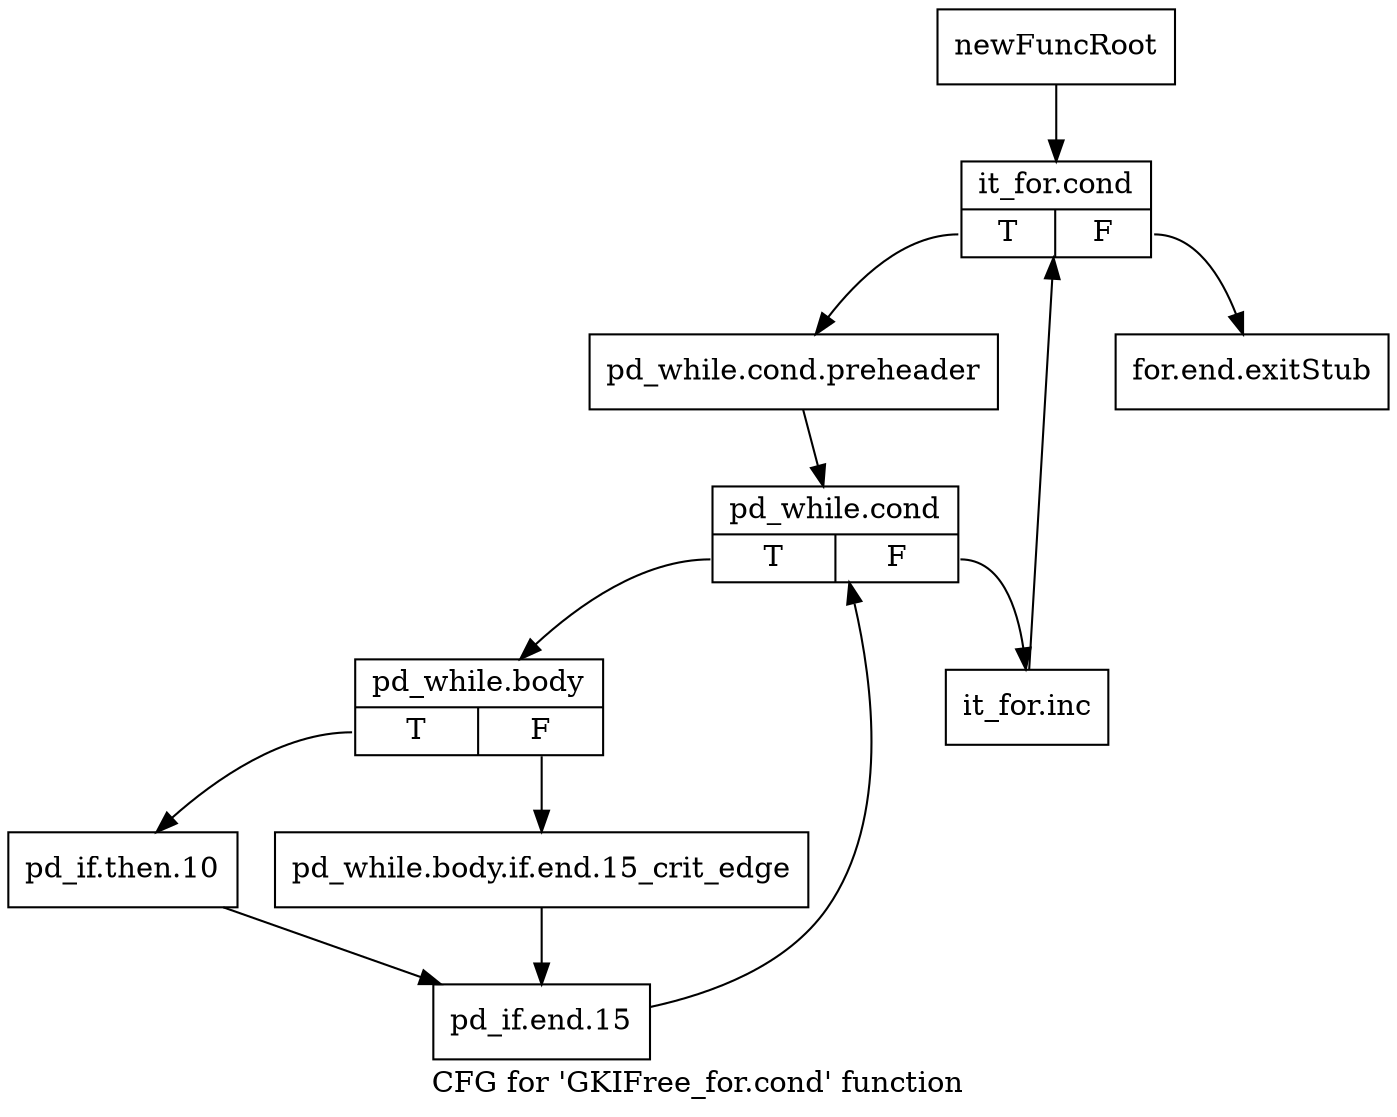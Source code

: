 digraph "CFG for 'GKIFree_for.cond' function" {
	label="CFG for 'GKIFree_for.cond' function";

	Node0x330d330 [shape=record,label="{newFuncRoot}"];
	Node0x330d330 -> Node0x3312c60;
	Node0x3312c10 [shape=record,label="{for.end.exitStub}"];
	Node0x3312c60 [shape=record,label="{it_for.cond|{<s0>T|<s1>F}}"];
	Node0x3312c60:s0 -> Node0x3313110;
	Node0x3312c60:s1 -> Node0x3312c10;
	Node0x3313110 [shape=record,label="{pd_while.cond.preheader}"];
	Node0x3313110 -> Node0x3313160;
	Node0x3313160 [shape=record,label="{pd_while.cond|{<s0>T|<s1>F}}"];
	Node0x3313160:s0 -> Node0x3313200;
	Node0x3313160:s1 -> Node0x33131b0;
	Node0x33131b0 [shape=record,label="{it_for.inc}"];
	Node0x33131b0 -> Node0x3312c60;
	Node0x3313200 [shape=record,label="{pd_while.body|{<s0>T|<s1>F}}"];
	Node0x3313200:s0 -> Node0x33132a0;
	Node0x3313200:s1 -> Node0x3313250;
	Node0x3313250 [shape=record,label="{pd_while.body.if.end.15_crit_edge}"];
	Node0x3313250 -> Node0x33132f0;
	Node0x33132a0 [shape=record,label="{pd_if.then.10}"];
	Node0x33132a0 -> Node0x33132f0;
	Node0x33132f0 [shape=record,label="{pd_if.end.15}"];
	Node0x33132f0 -> Node0x3313160;
}
